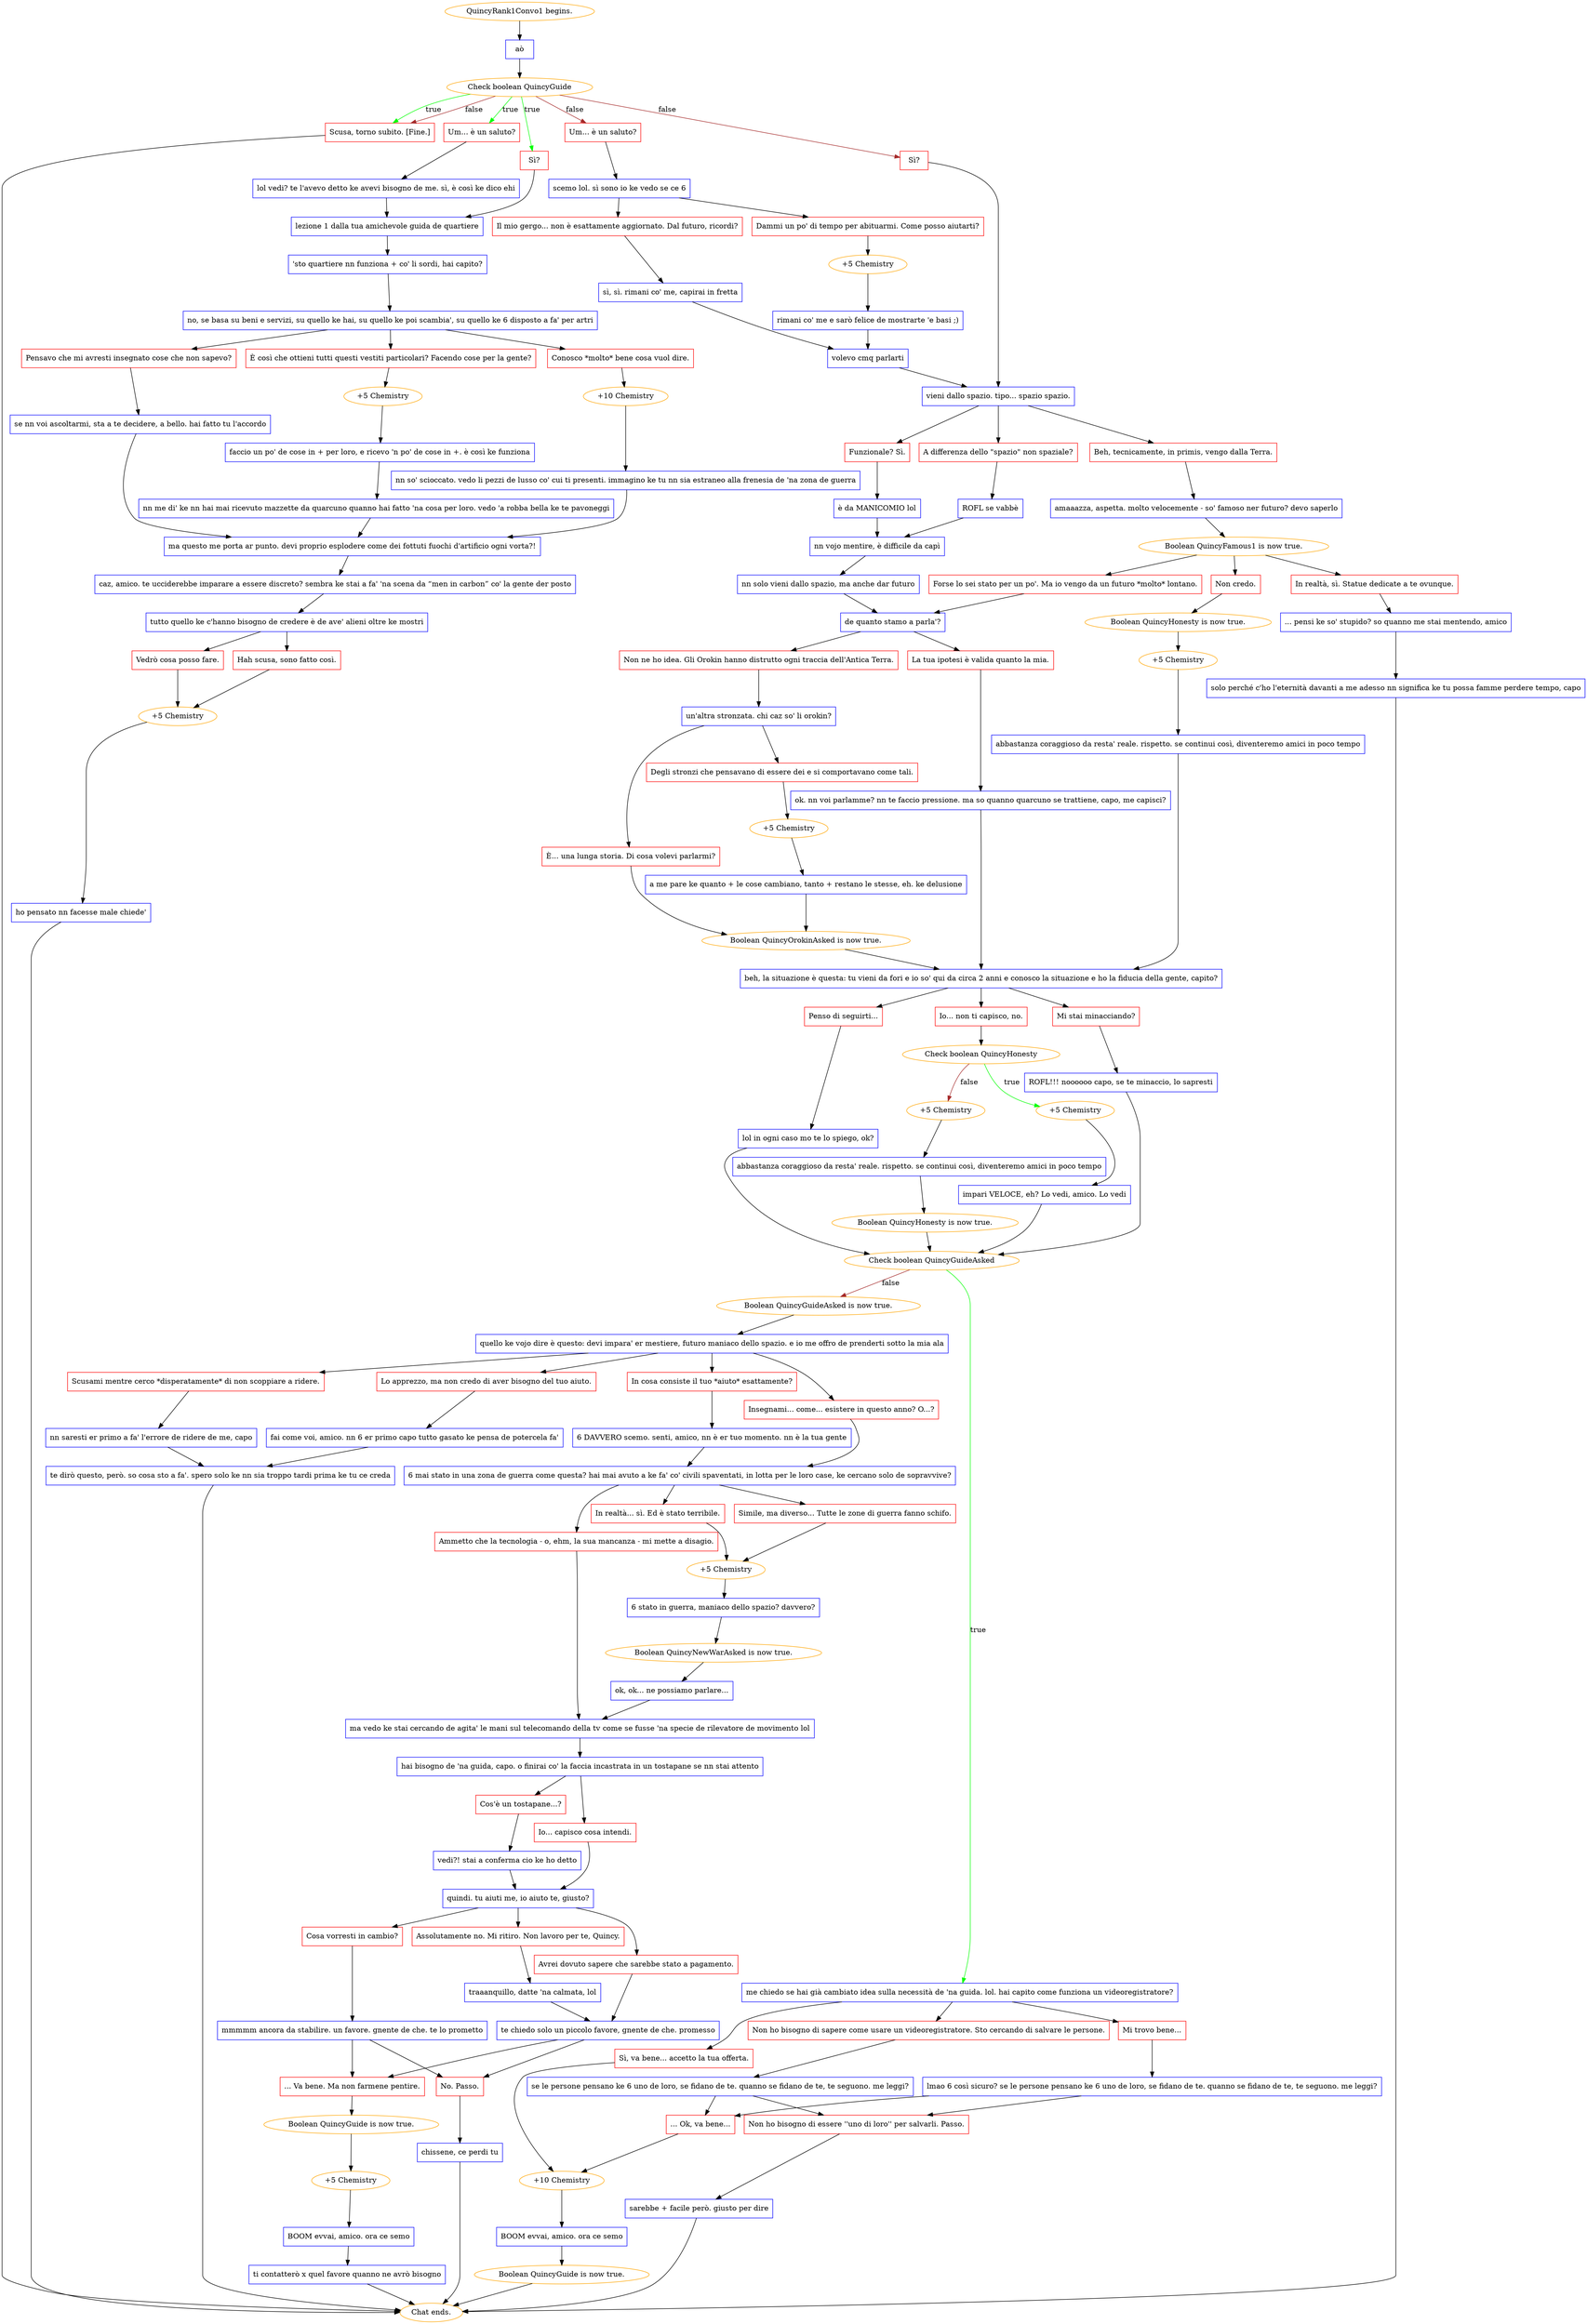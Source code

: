 digraph {
	"QuincyRank1Convo1 begins." [color=orange];
		"QuincyRank1Convo1 begins." -> j134923695;
	j134923695 [label="aò",shape=box,color=blue];
		j134923695 -> j2449301634;
	j2449301634 [label="Check boolean QuincyGuide",color=orange];
		j2449301634 -> j1167603818 [label=true,color=green];
		j2449301634 -> j2763379248 [label=true,color=green];
		j2449301634 -> j2039818062 [label=true,color=green];
		j2449301634 -> j1167603818 [label=false,color=brown];
		j2449301634 -> j1159518086 [label=false,color=brown];
		j2449301634 -> j3020773159 [label=false,color=brown];
	j1167603818 [label="Scusa, torno subito. [Fine.]",shape=box,color=red];
		j1167603818 -> "Chat ends.";
	j2763379248 [label="Um... è un saluto?",shape=box,color=red];
		j2763379248 -> j34463955;
	j2039818062 [label="Sì?",shape=box,color=red];
		j2039818062 -> j825542158;
	j1159518086 [label="Um... è un saluto?",shape=box,color=red];
		j1159518086 -> j234252502;
	j3020773159 [label="Sì?",shape=box,color=red];
		j3020773159 -> j1226615231;
	"Chat ends." [color=orange];
	j34463955 [label="lol vedi? te l'avevo detto ke avevi bisogno de me. sì, è così ke dico ehi",shape=box,color=blue];
		j34463955 -> j825542158;
	j825542158 [label="lezione 1 dalla tua amichevole guida de quartiere",shape=box,color=blue];
		j825542158 -> j2459769509;
	j234252502 [label="scemo lol. sì sono io ke vedo se ce 6",shape=box,color=blue];
		j234252502 -> j3580083224;
		j234252502 -> j1451540950;
	j1226615231 [label="vieni dallo spazio. tipo... spazio spazio.",shape=box,color=blue];
		j1226615231 -> j2765728639;
		j1226615231 -> j2858343052;
		j1226615231 -> j1900986153;
	j2459769509 [label="'sto quartiere nn funziona + co' li sordi, hai capito?",shape=box,color=blue];
		j2459769509 -> j2395329922;
	j3580083224 [label="Il mio gergo... non è esattamente aggiornato. Dal futuro, ricordi?",shape=box,color=red];
		j3580083224 -> j1932677745;
	j1451540950 [label="Dammi un po' di tempo per abituarmi. Come posso aiutarti?",shape=box,color=red];
		j1451540950 -> j2859979608;
	j2765728639 [label="A differenza dello \"spazio\" non spaziale?",shape=box,color=red];
		j2765728639 -> j363116363;
	j2858343052 [label="Funzionale? Sì.",shape=box,color=red];
		j2858343052 -> j4204102102;
	j1900986153 [label="Beh, tecnicamente, in primis, vengo dalla Terra.",shape=box,color=red];
		j1900986153 -> j2553555667;
	j2395329922 [label="no, se basa su beni e servizi, su quello ke hai, su quello ke poi scambia', su quello ke 6 disposto a fa' per artri",shape=box,color=blue];
		j2395329922 -> j618134332;
		j2395329922 -> j2676855116;
		j2395329922 -> j2876436413;
	j1932677745 [label="sì, sì. rimani co' me, capirai in fretta",shape=box,color=blue];
		j1932677745 -> j837769767;
	j2859979608 [label="+5 Chemistry",color=orange];
		j2859979608 -> j3967566444;
	j363116363 [label="ROFL se vabbè",shape=box,color=blue];
		j363116363 -> j1514807299;
	j4204102102 [label="è da MANICOMIO lol",shape=box,color=blue];
		j4204102102 -> j1514807299;
	j2553555667 [label="amaaazza, aspetta. molto velocemente - so' famoso ner futuro? devo saperlo",shape=box,color=blue];
		j2553555667 -> j484092733;
	j618134332 [label="È così che ottieni tutti questi vestiti particolari? Facendo cose per la gente?",shape=box,color=red];
		j618134332 -> j3487354951;
	j2676855116 [label="Conosco *molto* bene cosa vuol dire.",shape=box,color=red];
		j2676855116 -> j2103819510;
	j2876436413 [label="Pensavo che mi avresti insegnato cose che non sapevo?",shape=box,color=red];
		j2876436413 -> j420208933;
	j837769767 [label="volevo cmq parlarti",shape=box,color=blue];
		j837769767 -> j1226615231;
	j3967566444 [label="rimani co' me e sarò felice de mostrarte 'e basi ;)",shape=box,color=blue];
		j3967566444 -> j837769767;
	j1514807299 [label="nn vojo mentire, è difficile da capì",shape=box,color=blue];
		j1514807299 -> j1267896034;
	j484092733 [label="Boolean QuincyFamous1 is now true.",color=orange];
		j484092733 -> j3818177299;
		j484092733 -> j903755521;
		j484092733 -> j284999070;
	j3487354951 [label="+5 Chemistry",color=orange];
		j3487354951 -> j46194721;
	j2103819510 [label="+10 Chemistry",color=orange];
		j2103819510 -> j1926728853;
	j420208933 [label="se nn voi ascoltarmi, sta a te decidere, a bello. hai fatto tu l'accordo",shape=box,color=blue];
		j420208933 -> j1203012190;
	j1267896034 [label="nn solo vieni dallo spazio, ma anche dar futuro",shape=box,color=blue];
		j1267896034 -> j2870703060;
	j3818177299 [label="In realtà, sì. Statue dedicate a te ovunque.",shape=box,color=red];
		j3818177299 -> j1330129270;
	j903755521 [label="Non credo.",shape=box,color=red];
		j903755521 -> j1388886826;
	j284999070 [label="Forse lo sei stato per un po'. Ma io vengo da un futuro *molto* lontano.",shape=box,color=red];
		j284999070 -> j2870703060;
	j46194721 [label="faccio un po' de cose in + per loro, e ricevo 'n po' de cose in +. è così ke funziona",shape=box,color=blue];
		j46194721 -> j4030844808;
	j1926728853 [label="nn so' scioccato. vedo li pezzi de lusso co' cui ti presenti. immagino ke tu nn sia estraneo alla frenesia de 'na zona de guerra",shape=box,color=blue];
		j1926728853 -> j1203012190;
	j1203012190 [label="ma questo me porta ar punto. devi proprio esplodere come dei fottuti fuochi d'artificio ogni vorta?!",shape=box,color=blue];
		j1203012190 -> j2655952224;
	j2870703060 [label="de quanto stamo a parla'?",shape=box,color=blue];
		j2870703060 -> j505449273;
		j2870703060 -> j3511332894;
	j1330129270 [label="... pensi ke so' stupido? so quanno me stai mentendo, amico",shape=box,color=blue];
		j1330129270 -> j2114090507;
	j1388886826 [label="Boolean QuincyHonesty is now true.",color=orange];
		j1388886826 -> j1533667683;
	j4030844808 [label="nn me di' ke nn hai mai ricevuto mazzette da quarcuno quanno hai fatto 'na cosa per loro. vedo 'a robba bella ke te pavoneggi",shape=box,color=blue];
		j4030844808 -> j1203012190;
	j2655952224 [label="caz, amico. te ucciderebbe imparare a essere discreto? sembra ke stai a fa' 'na scena da “men in carbon” co' la gente der posto",shape=box,color=blue];
		j2655952224 -> j3268149664;
	j505449273 [label="La tua ipotesi è valida quanto la mia.",shape=box,color=red];
		j505449273 -> j1993026178;
	j3511332894 [label="Non ne ho idea. Gli Orokin hanno distrutto ogni traccia dell'Antica Terra.",shape=box,color=red];
		j3511332894 -> j3900449501;
	j2114090507 [label="solo perché c'ho l'eternità davanti a me adesso nn significa ke tu possa famme perdere tempo, capo",shape=box,color=blue];
		j2114090507 -> "Chat ends.";
	j1533667683 [label="+5 Chemistry",color=orange];
		j1533667683 -> j3480555156;
	j3268149664 [label="tutto quello ke c'hanno bisogno de credere è de ave' alieni oltre ke mostri",shape=box,color=blue];
		j3268149664 -> j1386877935;
		j3268149664 -> j2603827081;
	j1993026178 [label="ok. nn voi parlamme? nn te faccio pressione. ma so quanno quarcuno se trattiene, capo, me capisci?",shape=box,color=blue];
		j1993026178 -> j3096940545;
	j3900449501 [label="un'altra stronzata. chi caz so' li orokin?",shape=box,color=blue];
		j3900449501 -> j1257748653;
		j3900449501 -> j1910937776;
	j3480555156 [label="abbastanza coraggioso da resta' reale. rispetto. se continui così, diventeremo amici in poco tempo",shape=box,color=blue];
		j3480555156 -> j3096940545;
	j1386877935 [label="Vedrò cosa posso fare.",shape=box,color=red];
		j1386877935 -> j327936513;
	j2603827081 [label="Hah scusa, sono fatto così.",shape=box,color=red];
		j2603827081 -> j327936513;
	j3096940545 [label="beh, la situazione è questa: tu vieni da fori e io so' qui da circa 2 anni e conosco la situazione e ho la fiducia della gente, capito?",shape=box,color=blue];
		j3096940545 -> j1424764594;
		j3096940545 -> j3479186748;
		j3096940545 -> j1037445274;
	j1257748653 [label="È... una lunga storia. Di cosa volevi parlarmi?",shape=box,color=red];
		j1257748653 -> j954281858;
	j1910937776 [label="Degli stronzi che pensavano di essere dei e si comportavano come tali.",shape=box,color=red];
		j1910937776 -> j1557607507;
	j327936513 [label="+5 Chemistry",color=orange];
		j327936513 -> j909143482;
	j1424764594 [label="Io... non ti capisco, no.",shape=box,color=red];
		j1424764594 -> j513835299;
	j3479186748 [label="Mi stai minacciando?",shape=box,color=red];
		j3479186748 -> j3715428836;
	j1037445274 [label="Penso di seguirti...",shape=box,color=red];
		j1037445274 -> j776889178;
	j954281858 [label="Boolean QuincyOrokinAsked is now true.",color=orange];
		j954281858 -> j3096940545;
	j1557607507 [label="+5 Chemistry",color=orange];
		j1557607507 -> j2623996659;
	j909143482 [label="ho pensato nn facesse male chiede'",shape=box,color=blue];
		j909143482 -> "Chat ends.";
	j513835299 [label="Check boolean QuincyHonesty",color=orange];
		j513835299 -> j3091570670 [label=true,color=green];
		j513835299 -> j4119731989 [label=false,color=brown];
	j3715428836 [label="ROFL!!! noooooo capo, se te minaccio, lo sapresti",shape=box,color=blue];
		j3715428836 -> j3623539589;
	j776889178 [label="lol in ogni caso mo te lo spiego, ok?",shape=box,color=blue];
		j776889178 -> j3623539589;
	j2623996659 [label="a me pare ke quanto + le cose cambiano, tanto + restano le stesse, eh. ke delusione",shape=box,color=blue];
		j2623996659 -> j954281858;
	j3091570670 [label="+5 Chemistry",color=orange];
		j3091570670 -> j1454934756;
	j4119731989 [label="+5 Chemistry",color=orange];
		j4119731989 -> j939645901;
	j3623539589 [label="Check boolean QuincyGuideAsked",color=orange];
		j3623539589 -> j3603570528 [label=true,color=green];
		j3623539589 -> j140192195 [label=false,color=brown];
	j1454934756 [label="impari VELOCE, eh? Lo vedi, amico. Lo vedi",shape=box,color=blue];
		j1454934756 -> j3623539589;
	j939645901 [label="abbastanza coraggioso da resta' reale. rispetto. se continui così, diventeremo amici in poco tempo",shape=box,color=blue];
		j939645901 -> j2278913829;
	j3603570528 [label="me chiedo se hai già cambiato idea sulla necessità de 'na guida. lol. hai capito come funziona un videoregistratore?",shape=box,color=blue];
		j3603570528 -> j1838921677;
		j3603570528 -> j2314116142;
		j3603570528 -> j465339554;
	j140192195 [label="Boolean QuincyGuideAsked is now true.",color=orange];
		j140192195 -> j4191394764;
	j2278913829 [label="Boolean QuincyHonesty is now true.",color=orange];
		j2278913829 -> j3623539589;
	j1838921677 [label="Sì, va bene... accetto la tua offerta.",shape=box,color=red];
		j1838921677 -> j2426272993;
	j2314116142 [label="Mi trovo bene...",shape=box,color=red];
		j2314116142 -> j924351188;
	j465339554 [label="Non ho bisogno di sapere come usare un videoregistratore. Sto cercando di salvare le persone.",shape=box,color=red];
		j465339554 -> j3099933529;
	j4191394764 [label="quello ke vojo dire è questo: devi impara' er mestiere, futuro maniaco dello spazio. e io me offro de prenderti sotto la mia ala",shape=box,color=blue];
		j4191394764 -> j4059050510;
		j4191394764 -> j3472027918;
		j4191394764 -> j2065161814;
		j4191394764 -> j3813028584;
	j2426272993 [label="+10 Chemistry",color=orange];
		j2426272993 -> j1996907257;
	j924351188 [label="lmao 6 così sicuro? se le persone pensano ke 6 uno de loro, se fidano de te. quanno se fidano de te, te seguono. me leggi?",shape=box,color=blue];
		j924351188 -> j453261913;
		j924351188 -> j1569874768;
	j3099933529 [label="se le persone pensano ke 6 uno de loro, se fidano de te. quanno se fidano de te, te seguono. me leggi?",shape=box,color=blue];
		j3099933529 -> j453261913;
		j3099933529 -> j1569874768;
	j4059050510 [label="Insegnami... come... esistere in questo anno? O...?",shape=box,color=red];
		j4059050510 -> j1616707895;
	j3472027918 [label="In cosa consiste il tuo *aiuto* esattamente?",shape=box,color=red];
		j3472027918 -> j2181309976;
	j2065161814 [label="Scusami mentre cerco *disperatamente* di non scoppiare a ridere.",shape=box,color=red];
		j2065161814 -> j2090205450;
	j3813028584 [label="Lo apprezzo, ma non credo di aver bisogno del tuo aiuto.",shape=box,color=red];
		j3813028584 -> j2085946142;
	j1996907257 [label="BOOM evvai, amico. ora ce semo",shape=box,color=blue];
		j1996907257 -> j1991430692;
	j453261913 [label="... Ok, va bene...",shape=box,color=red];
		j453261913 -> j2426272993;
	j1569874768 [label="Non ho bisogno di essere ''uno di loro'' per salvarli. Passo.",shape=box,color=red];
		j1569874768 -> j2540812899;
	j1616707895 [label="6 mai stato in una zona de guerra come questa? hai mai avuto a ke fa' co' civili spaventati, in lotta per le loro case, ke cercano solo de sopravvive?",shape=box,color=blue];
		j1616707895 -> j1408914153;
		j1616707895 -> j2864340419;
		j1616707895 -> j3523177965;
	j2181309976 [label="6 DAVVERO scemo. senti, amico, nn è er tuo momento. nn è la tua gente",shape=box,color=blue];
		j2181309976 -> j1616707895;
	j2090205450 [label="nn saresti er primo a fa' l'errore de ridere de me, capo",shape=box,color=blue];
		j2090205450 -> j3896537077;
	j2085946142 [label="fai come voi, amico. nn 6 er primo capo tutto gasato ke pensa de potercela fa'",shape=box,color=blue];
		j2085946142 -> j3896537077;
	j1991430692 [label="Boolean QuincyGuide is now true.",color=orange];
		j1991430692 -> "Chat ends.";
	j2540812899 [label="sarebbe + facile però. giusto per dire",shape=box,color=blue];
		j2540812899 -> "Chat ends.";
	j1408914153 [label="Ammetto che la tecnologia - o, ehm, la sua mancanza - mi mette a disagio.",shape=box,color=red];
		j1408914153 -> j6300265;
	j2864340419 [label="Simile, ma diverso... Tutte le zone di guerra fanno schifo.",shape=box,color=red];
		j2864340419 -> j484252062;
	j3523177965 [label="In realtà... sì. Ed è stato terribile.",shape=box,color=red];
		j3523177965 -> j484252062;
	j3896537077 [label="te dirò questo, però. so cosa sto a fa'. spero solo ke nn sia troppo tardi prima ke tu ce creda",shape=box,color=blue];
		j3896537077 -> "Chat ends.";
	j6300265 [label="ma vedo ke stai cercando de agita' le mani sul telecomando della tv come se fusse 'na specie de rilevatore de movimento lol",shape=box,color=blue];
		j6300265 -> j1241095024;
	j484252062 [label="+5 Chemistry",color=orange];
		j484252062 -> j1699861641;
	j1241095024 [label="hai bisogno de 'na guida, capo. o finirai co' la faccia incastrata in un tostapane se nn stai attento",shape=box,color=blue];
		j1241095024 -> j523341863;
		j1241095024 -> j2633595446;
	j1699861641 [label="6 stato in guerra, maniaco dello spazio? davvero?",shape=box,color=blue];
		j1699861641 -> j3117216598;
	j523341863 [label="Cos'è un tostapane...?",shape=box,color=red];
		j523341863 -> j3239049902;
	j2633595446 [label="Io... capisco cosa intendi.",shape=box,color=red];
		j2633595446 -> j210457052;
	j3117216598 [label="Boolean QuincyNewWarAsked is now true.",color=orange];
		j3117216598 -> j3524612773;
	j3239049902 [label="vedi?! stai a conferma cio ke ho detto",shape=box,color=blue];
		j3239049902 -> j210457052;
	j210457052 [label="quindi. tu aiuti me, io aiuto te, giusto?",shape=box,color=blue];
		j210457052 -> j3591978734;
		j210457052 -> j2818426359;
		j210457052 -> j2911076527;
	j3524612773 [label="ok, ok... ne possiamo parlare...",shape=box,color=blue];
		j3524612773 -> j6300265;
	j3591978734 [label="Cosa vorresti in cambio?",shape=box,color=red];
		j3591978734 -> j768137764;
	j2818426359 [label="Avrei dovuto sapere che sarebbe stato a pagamento.",shape=box,color=red];
		j2818426359 -> j426602852;
	j2911076527 [label="Assolutamente no. Mi ritiro. Non lavoro per te, Quincy.",shape=box,color=red];
		j2911076527 -> j2064684716;
	j768137764 [label="mmmmm ancora da stabilire. un favore. gnente de che. te lo prometto",shape=box,color=blue];
		j768137764 -> j1917811274;
		j768137764 -> j2183503547;
	j426602852 [label="te chiedo solo un piccolo favore, gnente de che. promesso",shape=box,color=blue];
		j426602852 -> j1917811274;
		j426602852 -> j2183503547;
	j2064684716 [label="traaanquillo, datte 'na calmata, lol",shape=box,color=blue];
		j2064684716 -> j426602852;
	j1917811274 [label="... Va bene. Ma non farmene pentire.",shape=box,color=red];
		j1917811274 -> j1847002853;
	j2183503547 [label="No. Passo.",shape=box,color=red];
		j2183503547 -> j2305194305;
	j1847002853 [label="Boolean QuincyGuide is now true.",color=orange];
		j1847002853 -> j2037197455;
	j2305194305 [label="chissene, ce perdi tu",shape=box,color=blue];
		j2305194305 -> "Chat ends.";
	j2037197455 [label="+5 Chemistry",color=orange];
		j2037197455 -> j1022954933;
	j1022954933 [label="BOOM evvai, amico. ora ce semo",shape=box,color=blue];
		j1022954933 -> j1382824490;
	j1382824490 [label="ti contatterò x quel favore quanno ne avrò bisogno",shape=box,color=blue];
		j1382824490 -> "Chat ends.";
}